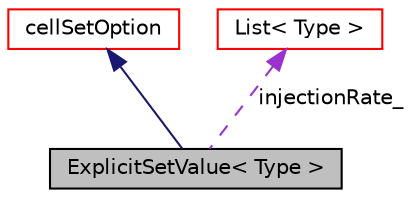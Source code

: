 digraph "ExplicitSetValue&lt; Type &gt;"
{
  bgcolor="transparent";
  edge [fontname="Helvetica",fontsize="10",labelfontname="Helvetica",labelfontsize="10"];
  node [fontname="Helvetica",fontsize="10",shape=record];
  Node1 [label="ExplicitSetValue\< Type \>",height=0.2,width=0.4,color="black", fillcolor="grey75", style="filled", fontcolor="black"];
  Node2 -> Node1 [dir="back",color="midnightblue",fontsize="10",style="solid",fontname="Helvetica"];
  Node2 [label="cellSetOption",height=0.2,width=0.4,color="red",URL="$a00224.html",tooltip="Cell-set options abtract base class. Provides a base set of controls, e.g. "];
  Node3 -> Node1 [dir="back",color="darkorchid3",fontsize="10",style="dashed",label=" injectionRate_" ,fontname="Helvetica"];
  Node3 [label="List\< Type \>",height=0.2,width=0.4,color="red",URL="$a01355.html"];
}
